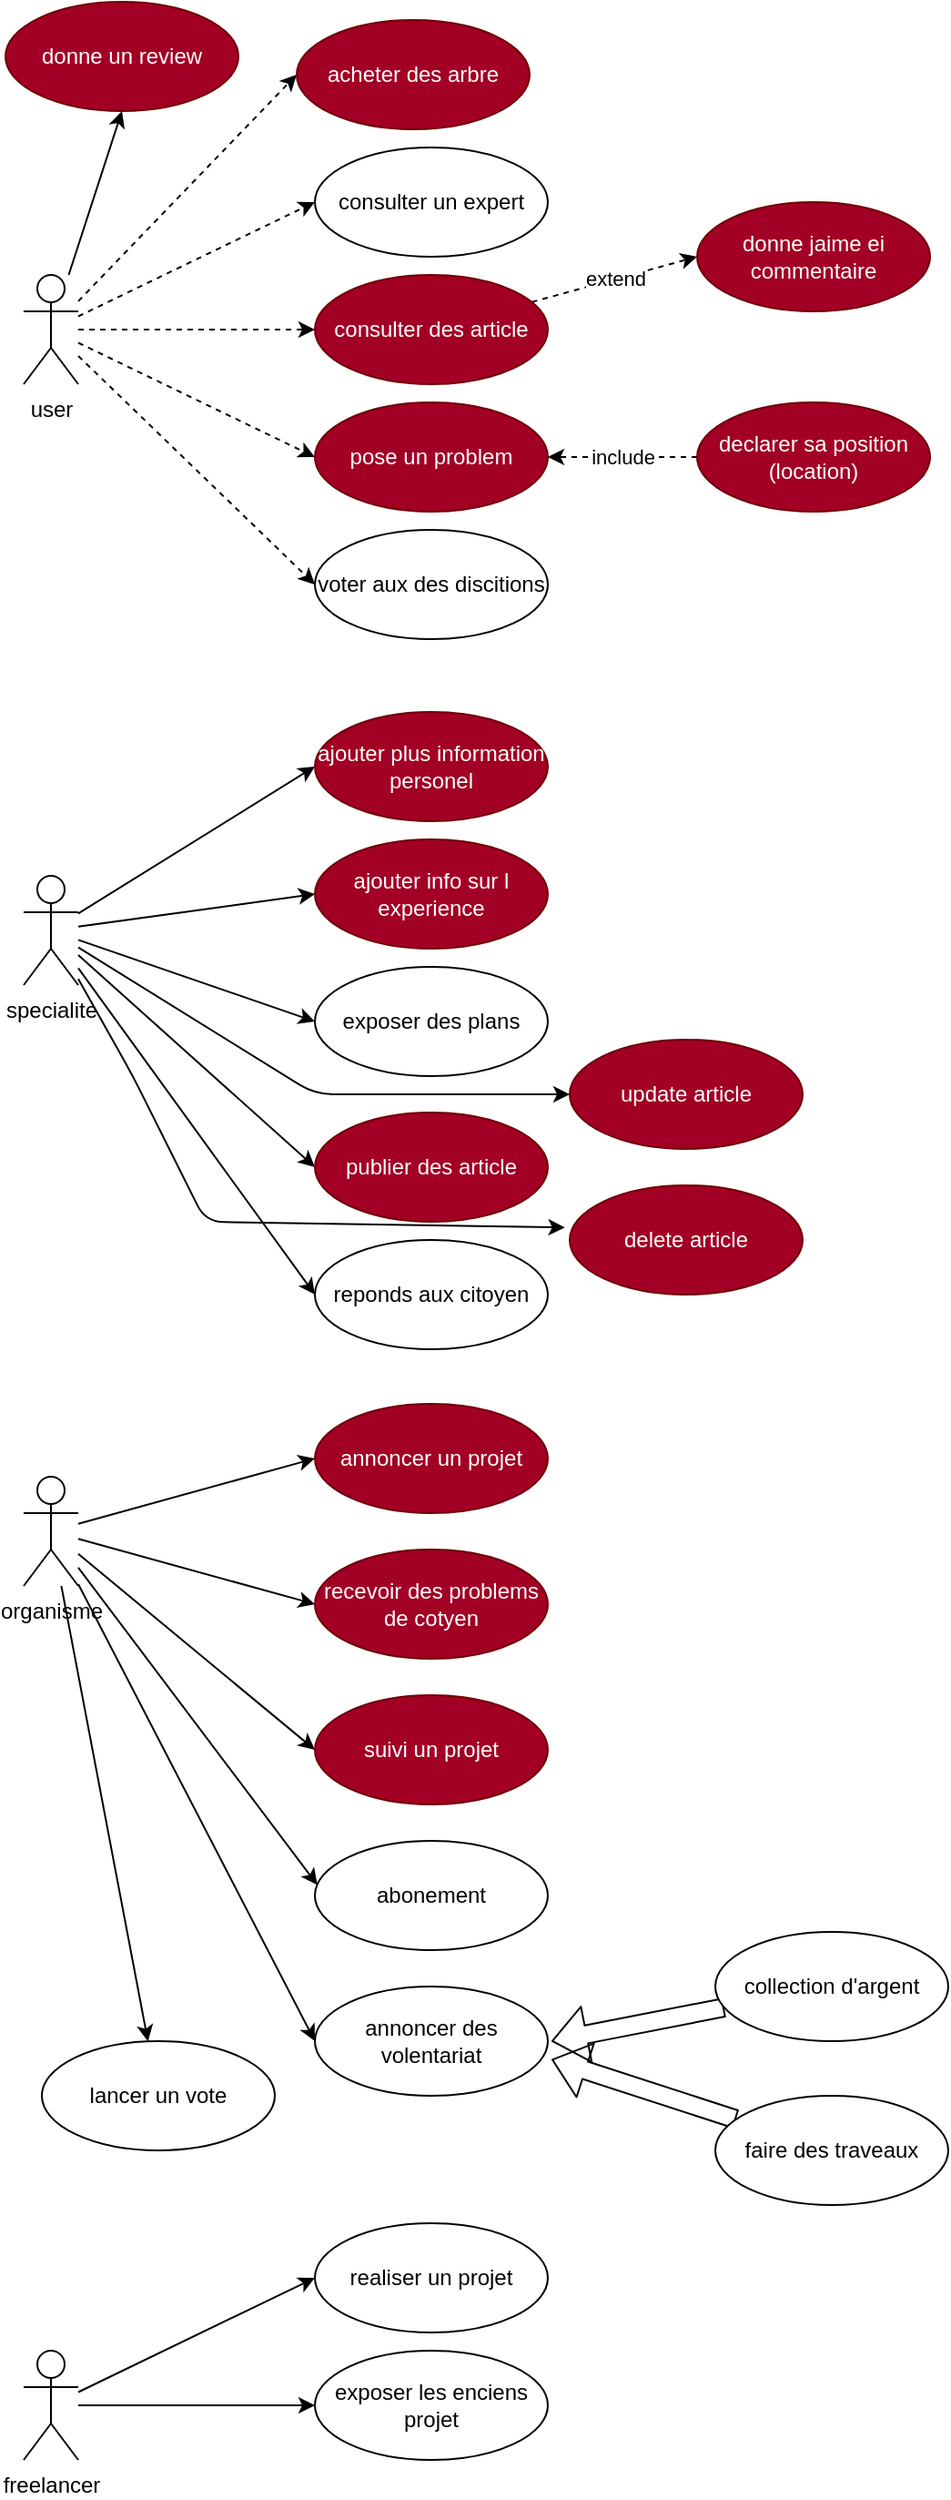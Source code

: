<mxfile>
    <diagram id="Swn2Oq_N1oOuC8mUvLRZ" name="Page-1">
        <mxGraphModel dx="497" dy="362" grid="1" gridSize="10" guides="1" tooltips="1" connect="1" arrows="1" fold="1" page="1" pageScale="1" pageWidth="583" pageHeight="827" background="none" math="0" shadow="0">
            <root>
                <mxCell id="0"/>
                <mxCell id="1" parent="0"/>
                <mxCell id="14" style="edgeStyle=none;html=1;entryX=0;entryY=0.5;entryDx=0;entryDy=0;dashed=1;" parent="1" source="2" target="4" edge="1">
                    <mxGeometry relative="1" as="geometry"/>
                </mxCell>
                <mxCell id="15" style="edgeStyle=none;html=1;entryX=0;entryY=0.5;entryDx=0;entryDy=0;dashed=1;" parent="1" source="2" target="5" edge="1">
                    <mxGeometry relative="1" as="geometry"/>
                </mxCell>
                <mxCell id="16" style="edgeStyle=none;html=1;entryX=0;entryY=0.5;entryDx=0;entryDy=0;dashed=1;" parent="1" source="2" target="6" edge="1">
                    <mxGeometry relative="1" as="geometry"/>
                </mxCell>
                <mxCell id="17" style="edgeStyle=none;html=1;entryX=0;entryY=0.5;entryDx=0;entryDy=0;dashed=1;" parent="1" source="2" target="7" edge="1">
                    <mxGeometry relative="1" as="geometry"/>
                </mxCell>
                <mxCell id="18" style="edgeStyle=none;html=1;entryX=0;entryY=0.5;entryDx=0;entryDy=0;dashed=1;" parent="1" source="2" target="8" edge="1">
                    <mxGeometry relative="1" as="geometry"/>
                </mxCell>
                <mxCell id="49" style="edgeStyle=none;html=1;entryX=0.5;entryY=1;entryDx=0;entryDy=0;" parent="1" source="2" target="48" edge="1">
                    <mxGeometry relative="1" as="geometry"/>
                </mxCell>
                <mxCell id="2" value="user&lt;br&gt;" style="shape=umlActor;verticalLabelPosition=bottom;verticalAlign=top;html=1;outlineConnect=0;" parent="1" vertex="1">
                    <mxGeometry x="30" y="160" width="30" height="60" as="geometry"/>
                </mxCell>
                <mxCell id="4" value="acheter des arbre" style="ellipse;whiteSpace=wrap;html=1;fillColor=#a20025;fontColor=#ffffff;strokeColor=#6F0000;" parent="1" vertex="1">
                    <mxGeometry x="180" y="20" width="128" height="60" as="geometry"/>
                </mxCell>
                <mxCell id="5" value="consulter un expert" style="ellipse;whiteSpace=wrap;html=1;" parent="1" vertex="1">
                    <mxGeometry x="190" y="90" width="128" height="60" as="geometry"/>
                </mxCell>
                <mxCell id="10" value="extend" style="edgeStyle=none;html=1;entryX=0;entryY=0.5;entryDx=0;entryDy=0;dashed=1;" parent="1" source="6" target="9" edge="1">
                    <mxGeometry relative="1" as="geometry"/>
                </mxCell>
                <mxCell id="6" value="consulter des article" style="ellipse;whiteSpace=wrap;html=1;fillColor=#a20025;fontColor=#ffffff;strokeColor=#6F0000;" parent="1" vertex="1">
                    <mxGeometry x="190" y="160" width="128" height="60" as="geometry"/>
                </mxCell>
                <mxCell id="7" value="pose un problem" style="ellipse;whiteSpace=wrap;html=1;fillColor=#a20025;fontColor=#ffffff;strokeColor=#6F0000;" parent="1" vertex="1">
                    <mxGeometry x="190" y="230" width="128" height="60" as="geometry"/>
                </mxCell>
                <mxCell id="8" value="voter aux des discitions" style="ellipse;whiteSpace=wrap;html=1;" parent="1" vertex="1">
                    <mxGeometry x="190" y="300" width="128" height="60" as="geometry"/>
                </mxCell>
                <mxCell id="9" value="donne jaime ei commentaire" style="ellipse;whiteSpace=wrap;html=1;fillColor=#a20025;fontColor=#ffffff;strokeColor=#6F0000;" parent="1" vertex="1">
                    <mxGeometry x="400" y="120" width="128" height="60" as="geometry"/>
                </mxCell>
                <mxCell id="13" value="include" style="edgeStyle=none;html=1;entryX=1;entryY=0.5;entryDx=0;entryDy=0;dashed=1;" parent="1" source="11" target="7" edge="1">
                    <mxGeometry relative="1" as="geometry">
                        <Array as="points">
                            <mxPoint x="350" y="260"/>
                        </Array>
                    </mxGeometry>
                </mxCell>
                <mxCell id="11" value="declarer sa position&lt;br&gt;(location)" style="ellipse;whiteSpace=wrap;html=1;fillColor=#a20025;fontColor=#ffffff;strokeColor=#6F0000;" parent="1" vertex="1">
                    <mxGeometry x="400" y="230" width="128" height="60" as="geometry"/>
                </mxCell>
                <mxCell id="35" style="edgeStyle=none;html=1;entryX=0;entryY=0.5;entryDx=0;entryDy=0;" parent="1" source="19" target="20" edge="1">
                    <mxGeometry relative="1" as="geometry"/>
                </mxCell>
                <mxCell id="36" style="edgeStyle=none;html=1;entryX=0;entryY=0.5;entryDx=0;entryDy=0;" parent="1" source="19" target="21" edge="1">
                    <mxGeometry relative="1" as="geometry"/>
                </mxCell>
                <mxCell id="37" style="edgeStyle=none;html=1;entryX=0;entryY=0.5;entryDx=0;entryDy=0;" parent="1" source="19" target="22" edge="1">
                    <mxGeometry relative="1" as="geometry"/>
                </mxCell>
                <mxCell id="38" style="edgeStyle=none;html=1;entryX=0;entryY=0.5;entryDx=0;entryDy=0;" parent="1" source="19" target="23" edge="1">
                    <mxGeometry relative="1" as="geometry"/>
                </mxCell>
                <mxCell id="39" style="edgeStyle=none;html=1;entryX=0;entryY=0.5;entryDx=0;entryDy=0;" parent="1" source="19" target="24" edge="1">
                    <mxGeometry relative="1" as="geometry"/>
                </mxCell>
                <mxCell id="19" value="specialite" style="shape=umlActor;verticalLabelPosition=bottom;verticalAlign=top;html=1;outlineConnect=0;" parent="1" vertex="1">
                    <mxGeometry x="30" y="490" width="30" height="60" as="geometry"/>
                </mxCell>
                <mxCell id="20" value="ajouter plus information personel" style="ellipse;whiteSpace=wrap;html=1;fillColor=#a20025;fontColor=#ffffff;strokeColor=#6F0000;" parent="1" vertex="1">
                    <mxGeometry x="190" y="400" width="128" height="60" as="geometry"/>
                </mxCell>
                <mxCell id="21" value="ajouter info sur l experience" style="ellipse;whiteSpace=wrap;html=1;fillColor=#a20025;fontColor=#ffffff;strokeColor=#6F0000;" parent="1" vertex="1">
                    <mxGeometry x="190" y="470" width="128" height="60" as="geometry"/>
                </mxCell>
                <mxCell id="22" value="exposer des plans" style="ellipse;whiteSpace=wrap;html=1;" parent="1" vertex="1">
                    <mxGeometry x="190" y="540" width="128" height="60" as="geometry"/>
                </mxCell>
                <mxCell id="23" value="publier des article" style="ellipse;whiteSpace=wrap;html=1;fillColor=#a20025;fontColor=#ffffff;strokeColor=#6F0000;" parent="1" vertex="1">
                    <mxGeometry x="190" y="620" width="128" height="60" as="geometry"/>
                </mxCell>
                <mxCell id="24" value="reponds aux citoyen" style="ellipse;whiteSpace=wrap;html=1;" parent="1" vertex="1">
                    <mxGeometry x="190" y="690" width="128" height="60" as="geometry"/>
                </mxCell>
                <mxCell id="40" style="edgeStyle=none;html=1;entryX=0;entryY=0.5;entryDx=0;entryDy=0;" parent="1" source="25" target="26" edge="1">
                    <mxGeometry relative="1" as="geometry"/>
                </mxCell>
                <mxCell id="41" style="edgeStyle=none;html=1;entryX=0;entryY=0.5;entryDx=0;entryDy=0;" parent="1" source="25" target="27" edge="1">
                    <mxGeometry relative="1" as="geometry"/>
                </mxCell>
                <mxCell id="42" style="edgeStyle=none;html=1;entryX=0;entryY=0.5;entryDx=0;entryDy=0;" parent="1" source="25" target="28" edge="1">
                    <mxGeometry relative="1" as="geometry"/>
                </mxCell>
                <mxCell id="43" style="edgeStyle=none;html=1;entryX=0.011;entryY=0.404;entryDx=0;entryDy=0;entryPerimeter=0;" parent="1" source="25" target="29" edge="1">
                    <mxGeometry relative="1" as="geometry"/>
                </mxCell>
                <mxCell id="44" style="edgeStyle=none;html=1;entryX=0;entryY=0.5;entryDx=0;entryDy=0;" parent="1" source="25" target="30" edge="1">
                    <mxGeometry relative="1" as="geometry"/>
                </mxCell>
                <mxCell id="55" style="edgeStyle=none;html=1;" parent="1" source="25" target="54" edge="1">
                    <mxGeometry relative="1" as="geometry"/>
                </mxCell>
                <mxCell id="25" value="organisme" style="shape=umlActor;verticalLabelPosition=bottom;verticalAlign=top;html=1;outlineConnect=0;" parent="1" vertex="1">
                    <mxGeometry x="30" y="820" width="30" height="60" as="geometry"/>
                </mxCell>
                <mxCell id="26" value="annoncer un projet" style="ellipse;whiteSpace=wrap;html=1;fillColor=#a20025;fontColor=#ffffff;strokeColor=#6F0000;" parent="1" vertex="1">
                    <mxGeometry x="190" y="780" width="128" height="60" as="geometry"/>
                </mxCell>
                <mxCell id="27" value="recevoir des problems de cotyen" style="ellipse;whiteSpace=wrap;html=1;fillColor=#a20025;fontColor=#ffffff;strokeColor=#6F0000;" parent="1" vertex="1">
                    <mxGeometry x="190" y="860" width="128" height="60" as="geometry"/>
                </mxCell>
                <mxCell id="28" value="suivi un projet" style="ellipse;whiteSpace=wrap;html=1;fillColor=#a20025;fontColor=#ffffff;strokeColor=#6F0000;" parent="1" vertex="1">
                    <mxGeometry x="190" y="940" width="128" height="60" as="geometry"/>
                </mxCell>
                <mxCell id="29" value="abonement" style="ellipse;whiteSpace=wrap;html=1;" parent="1" vertex="1">
                    <mxGeometry x="190" y="1020" width="128" height="60" as="geometry"/>
                </mxCell>
                <mxCell id="30" value="annoncer des volentariat" style="ellipse;whiteSpace=wrap;html=1;" parent="1" vertex="1">
                    <mxGeometry x="190" y="1100" width="128" height="60" as="geometry"/>
                </mxCell>
                <mxCell id="33" style="edgeStyle=none;html=1;shape=flexArrow;" parent="1" source="31" edge="1">
                    <mxGeometry relative="1" as="geometry">
                        <mxPoint x="320" y="1130" as="targetPoint"/>
                    </mxGeometry>
                </mxCell>
                <mxCell id="31" value="collection d'argent" style="ellipse;whiteSpace=wrap;html=1;" parent="1" vertex="1">
                    <mxGeometry x="410" y="1070" width="128" height="60" as="geometry"/>
                </mxCell>
                <mxCell id="34" style="edgeStyle=none;html=1;shape=flexArrow;" parent="1" source="32" edge="1">
                    <mxGeometry relative="1" as="geometry">
                        <mxPoint x="320" y="1140" as="targetPoint"/>
                    </mxGeometry>
                </mxCell>
                <mxCell id="32" value="faire des traveaux" style="ellipse;whiteSpace=wrap;html=1;" parent="1" vertex="1">
                    <mxGeometry x="410" y="1160" width="128" height="60" as="geometry"/>
                </mxCell>
                <mxCell id="47" style="edgeStyle=none;html=1;entryX=0;entryY=0.5;entryDx=0;entryDy=0;" parent="1" source="45" target="46" edge="1">
                    <mxGeometry relative="1" as="geometry"/>
                </mxCell>
                <mxCell id="53" style="edgeStyle=none;html=1;entryX=0;entryY=0.5;entryDx=0;entryDy=0;" parent="1" source="45" target="50" edge="1">
                    <mxGeometry relative="1" as="geometry"/>
                </mxCell>
                <mxCell id="45" value="freelancer" style="shape=umlActor;verticalLabelPosition=bottom;verticalAlign=top;html=1;outlineConnect=0;" parent="1" vertex="1">
                    <mxGeometry x="30" y="1300" width="30" height="60" as="geometry"/>
                </mxCell>
                <mxCell id="46" value="realiser un projet" style="ellipse;whiteSpace=wrap;html=1;" parent="1" vertex="1">
                    <mxGeometry x="190" y="1230" width="128" height="60" as="geometry"/>
                </mxCell>
                <mxCell id="48" value="donne un review" style="ellipse;whiteSpace=wrap;html=1;fillColor=#a20025;fontColor=#ffffff;strokeColor=#6F0000;" parent="1" vertex="1">
                    <mxGeometry x="20" y="10" width="128" height="60" as="geometry"/>
                </mxCell>
                <mxCell id="50" value="exposer les enciens projet" style="ellipse;whiteSpace=wrap;html=1;" parent="1" vertex="1">
                    <mxGeometry x="190" y="1300" width="128" height="60" as="geometry"/>
                </mxCell>
                <mxCell id="54" value="lancer un vote" style="ellipse;whiteSpace=wrap;html=1;" parent="1" vertex="1">
                    <mxGeometry x="40" y="1130" width="128" height="60" as="geometry"/>
                </mxCell>
                <mxCell id="56" value="update article" style="ellipse;whiteSpace=wrap;html=1;fillColor=#a20025;fontColor=#ffffff;strokeColor=#6F0000;" parent="1" vertex="1">
                    <mxGeometry x="330" y="580" width="128" height="60" as="geometry"/>
                </mxCell>
                <mxCell id="58" value="delete article" style="ellipse;whiteSpace=wrap;html=1;fillColor=#a20025;fontColor=#ffffff;strokeColor=#6F0000;" parent="1" vertex="1">
                    <mxGeometry x="330" y="660" width="128" height="60" as="geometry"/>
                </mxCell>
                <mxCell id="60" style="edgeStyle=none;html=1;entryX=-0.021;entryY=0.386;entryDx=0;entryDy=0;entryPerimeter=0;" parent="1" source="19" target="58" edge="1">
                    <mxGeometry relative="1" as="geometry">
                        <mxPoint x="60" y="540.69" as="sourcePoint"/>
                        <mxPoint x="190.0" y="720" as="targetPoint"/>
                        <Array as="points">
                            <mxPoint x="90" y="600"/>
                            <mxPoint x="130" y="680"/>
                        </Array>
                    </mxGeometry>
                </mxCell>
                <mxCell id="61" style="edgeStyle=none;html=1;entryX=0;entryY=0.5;entryDx=0;entryDy=0;" parent="1" source="19" target="56" edge="1">
                    <mxGeometry relative="1" as="geometry">
                        <mxPoint x="60" y="546.667" as="sourcePoint"/>
                        <mxPoint x="327.312" y="683.16" as="targetPoint"/>
                        <Array as="points">
                            <mxPoint x="190" y="610"/>
                        </Array>
                    </mxGeometry>
                </mxCell>
            </root>
        </mxGraphModel>
    </diagram>
</mxfile>
